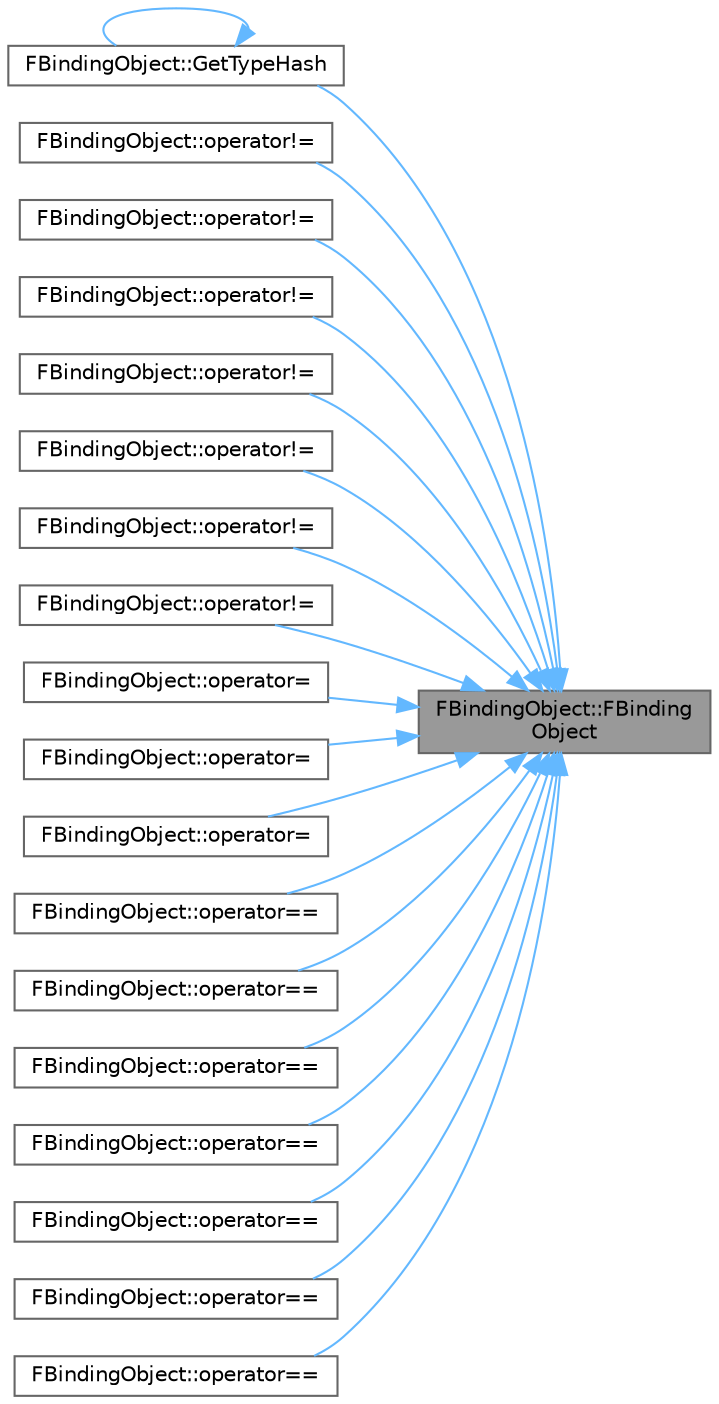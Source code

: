 digraph "FBindingObject::FBindingObject"
{
 // INTERACTIVE_SVG=YES
 // LATEX_PDF_SIZE
  bgcolor="transparent";
  edge [fontname=Helvetica,fontsize=10,labelfontname=Helvetica,labelfontsize=10];
  node [fontname=Helvetica,fontsize=10,shape=box,height=0.2,width=0.4];
  rankdir="RL";
  Node1 [id="Node000001",label="FBindingObject::FBinding\lObject",height=0.2,width=0.4,color="gray40", fillcolor="grey60", style="filled", fontcolor="black",tooltip=" "];
  Node1 -> Node2 [id="edge1_Node000001_Node000002",dir="back",color="steelblue1",style="solid",tooltip=" "];
  Node2 [id="Node000002",label="FBindingObject::GetTypeHash",height=0.2,width=0.4,color="grey40", fillcolor="white", style="filled",URL="$dc/da7/classFBindingObject.html#a3d8e872f7856acee35103aa0ac3ece0d",tooltip=" "];
  Node2 -> Node2 [id="edge2_Node000002_Node000002",dir="back",color="steelblue1",style="solid",tooltip=" "];
  Node1 -> Node3 [id="edge3_Node000001_Node000003",dir="back",color="steelblue1",style="solid",tooltip=" "];
  Node3 [id="Node000003",label="FBindingObject::operator!=",height=0.2,width=0.4,color="grey40", fillcolor="white", style="filled",URL="$dc/da7/classFBindingObject.html#a8c2a81bf7de2cbbdee4d301335d0e9f9",tooltip=" "];
  Node1 -> Node4 [id="edge4_Node000001_Node000004",dir="back",color="steelblue1",style="solid",tooltip=" "];
  Node4 [id="Node000004",label="FBindingObject::operator!=",height=0.2,width=0.4,color="grey40", fillcolor="white", style="filled",URL="$dc/da7/classFBindingObject.html#ac6175671c8f61f83c7a5991daaed1dda",tooltip=" "];
  Node1 -> Node5 [id="edge5_Node000001_Node000005",dir="back",color="steelblue1",style="solid",tooltip=" "];
  Node5 [id="Node000005",label="FBindingObject::operator!=",height=0.2,width=0.4,color="grey40", fillcolor="white", style="filled",URL="$dc/da7/classFBindingObject.html#a9694781f50efde9e05930d067841bcfa",tooltip=" "];
  Node1 -> Node6 [id="edge6_Node000001_Node000006",dir="back",color="steelblue1",style="solid",tooltip=" "];
  Node6 [id="Node000006",label="FBindingObject::operator!=",height=0.2,width=0.4,color="grey40", fillcolor="white", style="filled",URL="$dc/da7/classFBindingObject.html#acdecb6a14ed90100af6bf5e35e5373d0",tooltip=" "];
  Node1 -> Node7 [id="edge7_Node000001_Node000007",dir="back",color="steelblue1",style="solid",tooltip=" "];
  Node7 [id="Node000007",label="FBindingObject::operator!=",height=0.2,width=0.4,color="grey40", fillcolor="white", style="filled",URL="$dc/da7/classFBindingObject.html#ae426248e7d6fb15d89703e27fb27a20e",tooltip=" "];
  Node1 -> Node8 [id="edge8_Node000001_Node000008",dir="back",color="steelblue1",style="solid",tooltip=" "];
  Node8 [id="Node000008",label="FBindingObject::operator!=",height=0.2,width=0.4,color="grey40", fillcolor="white", style="filled",URL="$dc/da7/classFBindingObject.html#afb24d64700b8b9264677bc0205d5acb1",tooltip=" "];
  Node1 -> Node9 [id="edge9_Node000001_Node000009",dir="back",color="steelblue1",style="solid",tooltip=" "];
  Node9 [id="Node000009",label="FBindingObject::operator!=",height=0.2,width=0.4,color="grey40", fillcolor="white", style="filled",URL="$dc/da7/classFBindingObject.html#ace151f9fb79827c9e24f564cf5b1b9c8",tooltip=" "];
  Node1 -> Node10 [id="edge10_Node000001_Node000010",dir="back",color="steelblue1",style="solid",tooltip=" "];
  Node10 [id="Node000010",label="FBindingObject::operator=",height=0.2,width=0.4,color="grey40", fillcolor="white", style="filled",URL="$dc/da7/classFBindingObject.html#adb2fe028ae9eb75cf5c4d10a310c2a4d",tooltip=" "];
  Node1 -> Node11 [id="edge11_Node000001_Node000011",dir="back",color="steelblue1",style="solid",tooltip=" "];
  Node11 [id="Node000011",label="FBindingObject::operator=",height=0.2,width=0.4,color="grey40", fillcolor="white", style="filled",URL="$dc/da7/classFBindingObject.html#a3755c84969fd63a66667112f303d92fb",tooltip=" "];
  Node1 -> Node12 [id="edge12_Node000001_Node000012",dir="back",color="steelblue1",style="solid",tooltip=" "];
  Node12 [id="Node000012",label="FBindingObject::operator=",height=0.2,width=0.4,color="grey40", fillcolor="white", style="filled",URL="$dc/da7/classFBindingObject.html#a7a3fc621b685421afd2cf7f5e072036d",tooltip=" "];
  Node1 -> Node13 [id="edge13_Node000001_Node000013",dir="back",color="steelblue1",style="solid",tooltip=" "];
  Node13 [id="Node000013",label="FBindingObject::operator==",height=0.2,width=0.4,color="grey40", fillcolor="white", style="filled",URL="$dc/da7/classFBindingObject.html#a6b13298cb9b9674058a8b5954dd1bb6b",tooltip=" "];
  Node1 -> Node14 [id="edge14_Node000001_Node000014",dir="back",color="steelblue1",style="solid",tooltip=" "];
  Node14 [id="Node000014",label="FBindingObject::operator==",height=0.2,width=0.4,color="grey40", fillcolor="white", style="filled",URL="$dc/da7/classFBindingObject.html#aa72bb7aed80950a89ea6801ccf98db1f",tooltip=" "];
  Node1 -> Node15 [id="edge15_Node000001_Node000015",dir="back",color="steelblue1",style="solid",tooltip=" "];
  Node15 [id="Node000015",label="FBindingObject::operator==",height=0.2,width=0.4,color="grey40", fillcolor="white", style="filled",URL="$dc/da7/classFBindingObject.html#a7a12e6ca4be5654485c042baf5712813",tooltip=" "];
  Node1 -> Node16 [id="edge16_Node000001_Node000016",dir="back",color="steelblue1",style="solid",tooltip=" "];
  Node16 [id="Node000016",label="FBindingObject::operator==",height=0.2,width=0.4,color="grey40", fillcolor="white", style="filled",URL="$dc/da7/classFBindingObject.html#ac9b219e7d1dc689c7d19ece7f7a8b8b5",tooltip=" "];
  Node1 -> Node17 [id="edge17_Node000001_Node000017",dir="back",color="steelblue1",style="solid",tooltip=" "];
  Node17 [id="Node000017",label="FBindingObject::operator==",height=0.2,width=0.4,color="grey40", fillcolor="white", style="filled",URL="$dc/da7/classFBindingObject.html#ad37747e4a4843b700a71cad8145492dc",tooltip=" "];
  Node1 -> Node18 [id="edge18_Node000001_Node000018",dir="back",color="steelblue1",style="solid",tooltip=" "];
  Node18 [id="Node000018",label="FBindingObject::operator==",height=0.2,width=0.4,color="grey40", fillcolor="white", style="filled",URL="$dc/da7/classFBindingObject.html#a8f6c158fe4f3b5e2a3ffbfaa73a593b1",tooltip=" "];
  Node1 -> Node19 [id="edge19_Node000001_Node000019",dir="back",color="steelblue1",style="solid",tooltip=" "];
  Node19 [id="Node000019",label="FBindingObject::operator==",height=0.2,width=0.4,color="grey40", fillcolor="white", style="filled",URL="$dc/da7/classFBindingObject.html#a5892b689c0df79b7742cd0fc7c99a865",tooltip=" "];
}
